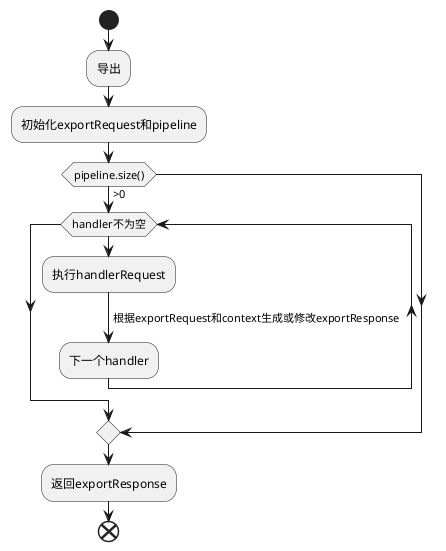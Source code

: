 @startuml
start
:导出;
:初始化exportRequest和pipeline;
if(pipeline.size()) then (>0)
while(handler不为空)
:执行handlerRequest;
  -> 根据exportRequest和context生成或修改exportResponse;
:下一个handler;
endwhile
else
endif
:返回exportResponse;
end
@enduml